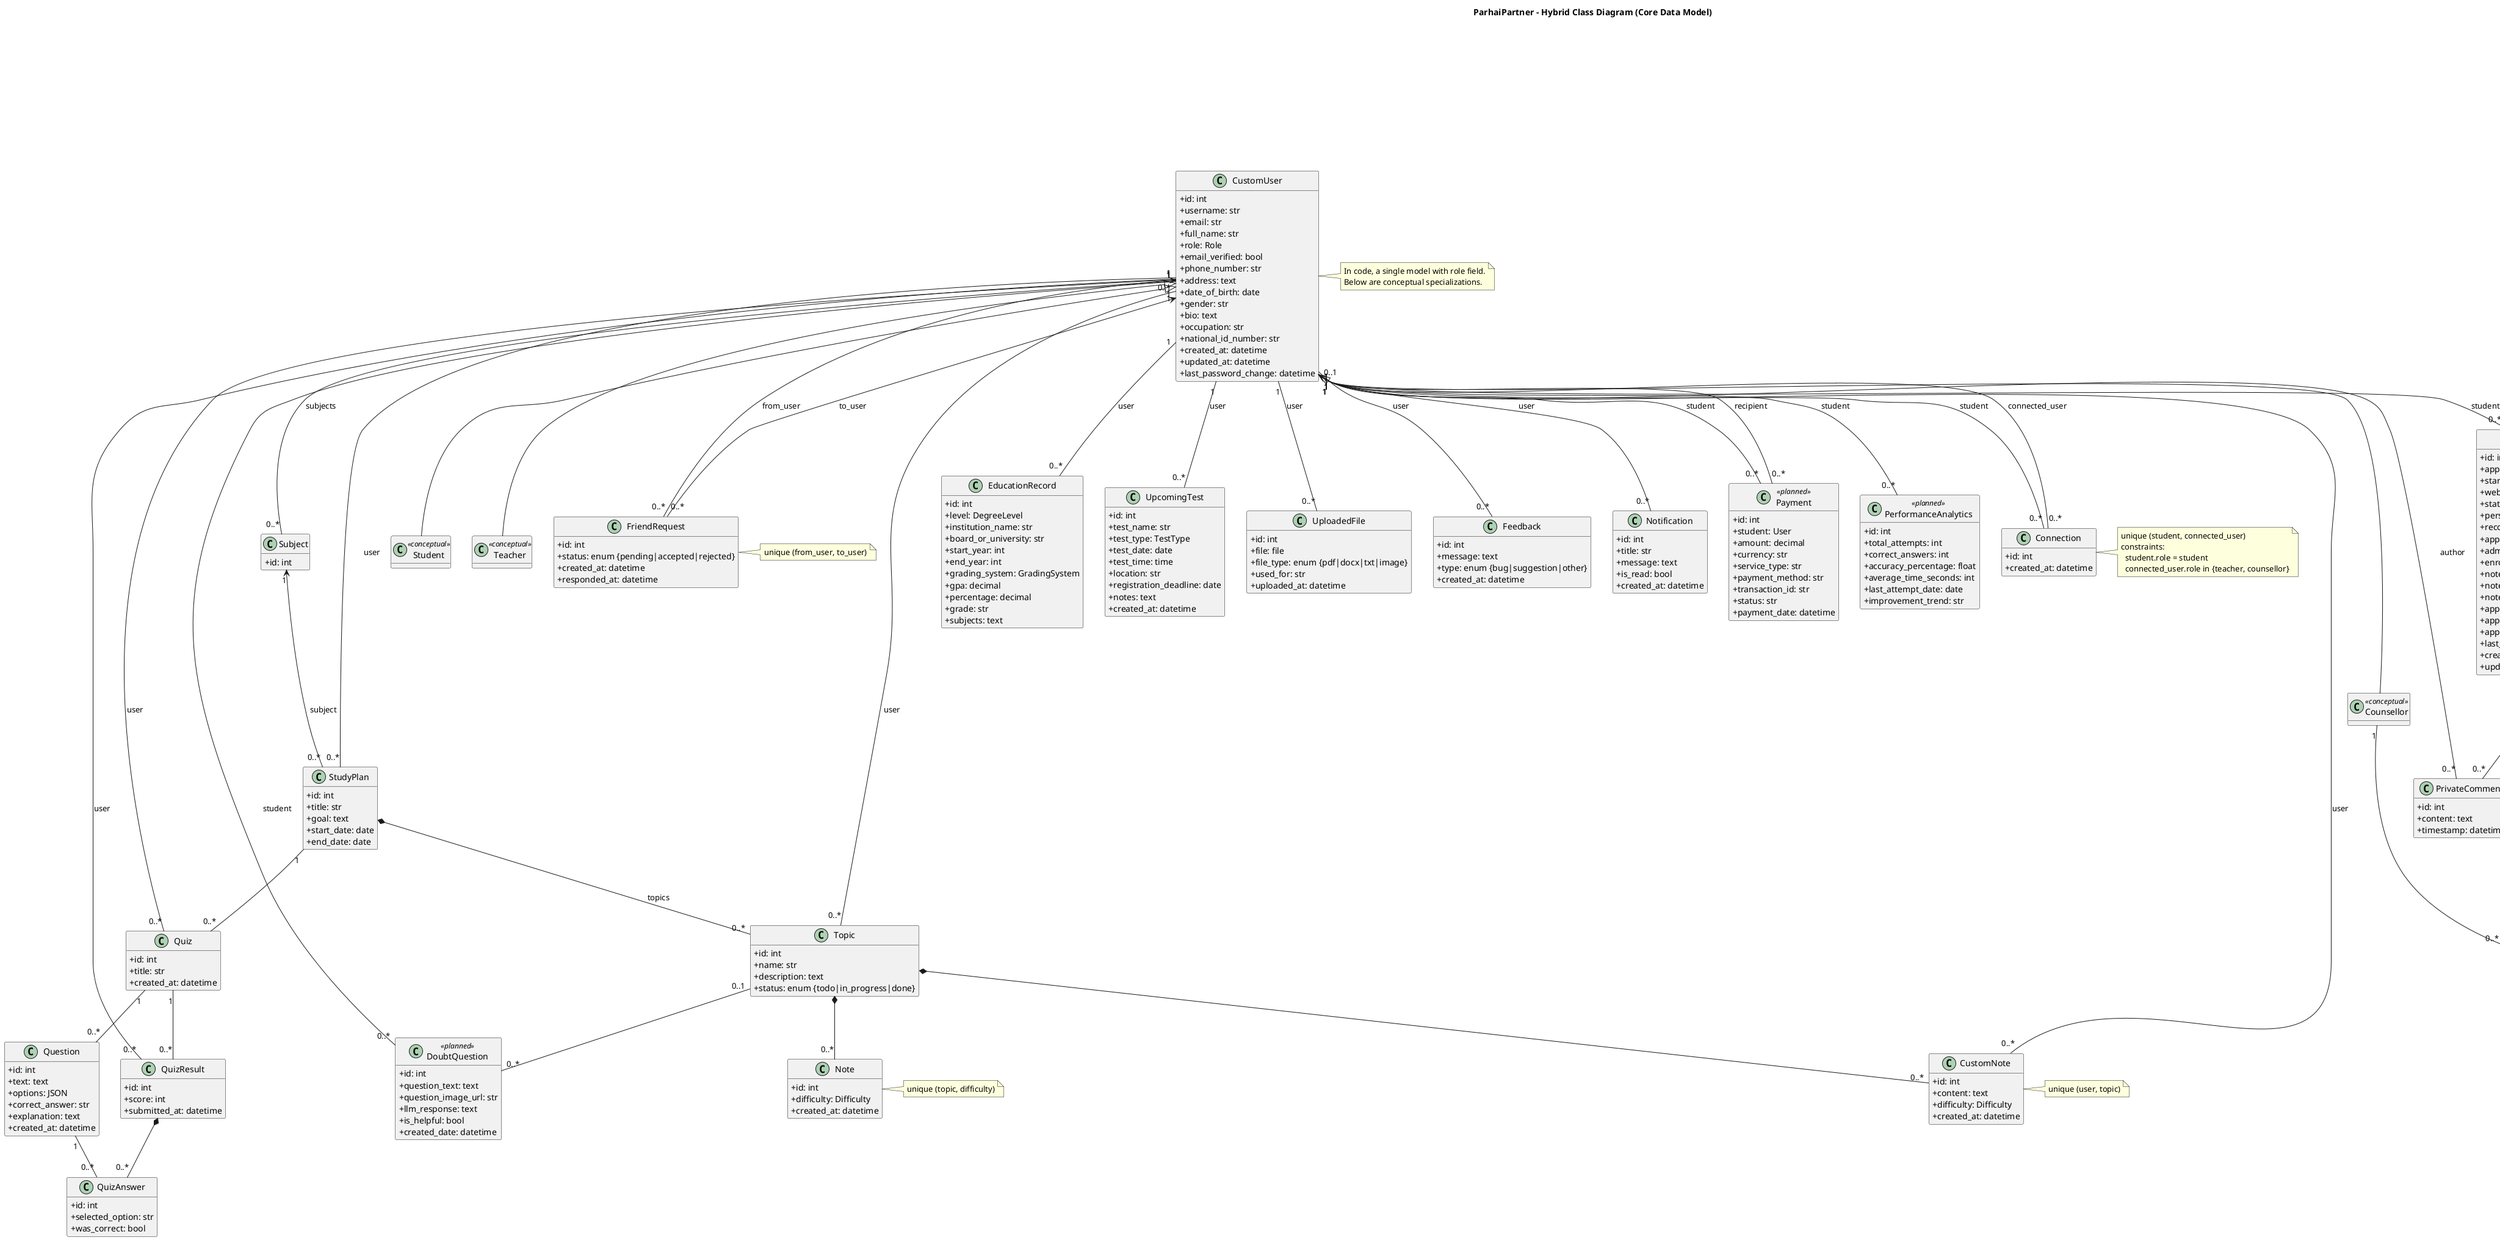 @startuml
title ParhaiPartner - Hybrid Class Diagram (Core Data Model)

skinparam classAttributeIconSize 0
hide methods

' =========================
' Standard Enumerations / Datatypes
' =========================
enum Role {
  student
  teacher
  counsellor
}

enum Difficulty {
  easy
  medium
  hard
}

enum TriState {
  yes
  no
  na
}

enum GradingSystem {
  gpa
  percentage
  grade
}

enum DegreeLevel {
  diploma
  bachelors
  masters
  phd
}

enum TestType {
  exam
  quiz
  interview
  other
}

' =========================
' Users and Roles (Hybrid)
' =========================
class CustomUser {
  +id: int
  +username: str
  +email: str
  +full_name: str
  +role: Role
  +email_verified: bool
  +phone_number: str
  +address: text
  +date_of_birth: date
  +gender: str
  +bio: text
  +occupation: str
  +national_id_number: str
  +created_at: datetime
  +updated_at: datetime
  +last_password_change: datetime
}

class Subject {
  +id: int
  +name: str (unique)
}

CustomUser "0..*" -- "0..*" Subject : subjects
note right of CustomUser
In code, a single model with role field.
Below are conceptual specializations.
end note

class Student <<conceptual>> {
  ' conceptual specialization of CustomUser
}
class Teacher <<conceptual>> {
  ' conceptual specialization of CustomUser
}
class Counsellor <<conceptual>> {
  ' conceptual specialization of CustomUser
}

Student -up-|> CustomUser
Teacher -up-|> CustomUser
Counsellor -up-|> CustomUser

' =========================
' Social/Connections
' =========================
class FriendRequest {
  +id: int
  +status: enum {pending|accepted|rejected}
  +created_at: datetime
  +responded_at: datetime
}
CustomUser "1" <-- "0..*" FriendRequest : from_user
CustomUser "1" <-- "0..*" FriendRequest : to_user
note right of FriendRequest
unique (from_user, to_user)
end note

class Connection {
  +id: int
  +created_at: datetime
}
CustomUser "1" <-- "0..*" Connection : student
CustomUser "1" <-- "0..*" Connection : connected_user
note right of Connection
unique (student, connected_user)
constraints:
  student.role = student
  connected_user.role in {teacher, counsellor}
end note

' =========================
' Education Background
' =========================
class EducationRecord {
  +id: int
  +level: DegreeLevel
  +institution_name: str
  +board_or_university: str
  +start_year: int
  +end_year: int
  +grading_system: GradingSystem
  +gpa: decimal
  +percentage: decimal
  +grade: str
  +subjects: text
}
CustomUser "1" -- "0..*" EducationRecord : user

' =========================
' Upcoming Tests / Study Plans / Topics
' =========================
class UpcomingTest {
  +id: int
  +test_name: str
  +test_type: TestType
  +test_date: date
  +test_time: time
  +location: str
  +registration_deadline: date
  +notes: text
  +created_at: datetime
}
CustomUser "1" -- "0..*" UpcomingTest : user

class StudyPlan {
  +id: int
  +title: str
  +goal: text
  +start_date: date
  +end_date: date
}
CustomUser "1" -- "0..*" StudyPlan : user
Subject "1" <-- "0..*" StudyPlan : subject

class Topic {
  +id: int
  +name: str
  +description: text
  +status: enum {todo|in_progress|done}
}
CustomUser "1" -- "0..*" Topic : user
StudyPlan *-- "0..*" Topic : topics

' =========================
' Notes
' =========================
class Note {
  +id: int
  +content: text (markdown)
  +difficulty: Difficulty
  +created_at: datetime
}
Topic *-- "0..*" Note
note right of Note
unique (topic, difficulty)
end note

class CustomNote {
  +id: int
  +content: text
  +difficulty: Difficulty
  +created_at: datetime
}
CustomUser "1" -- "0..*" CustomNote : user
Topic *-- "0..*" CustomNote
note right of CustomNote
unique (user, topic)
end note

' =========================
' Quizzes
' =========================
class Quiz {
  +id: int
  +title: str
  +created_at: datetime
}
StudyPlan "1" -- "0..*" Quiz
CustomUser "1" -- "0..*" Quiz : user

class Question {
  +id: int
  +text: text
  +options: JSON
  +correct_answer: str
  +explanation: text
  +created_at: datetime
}
Quiz "1" -- "0..*" Question

class QuizResult {
  +id: int
  +score: int
  +submitted_at: datetime
}
Quiz "1" -- "0..*" QuizResult
CustomUser "1" -- "0..*" QuizResult : user

class QuizAnswer {
  +id: int
  +selected_option: str
  +was_correct: bool
}
Question "1" -- "0..*" QuizAnswer
QuizResult *-- "0..*" QuizAnswer

' =========================
' Universities / Applications
' =========================
class University {
  +id: int
  +name: str
  +country: str
  +description: text
  +ranking: int
  +website: text
}
class Program {
  +id: int
  +name: str
  +degree_level: DegreeLevel
  +description: text
}
University *-- "0..*" Program

class Application {
  +id: int
  +application_deadline: date
  +start_date: date
  +website_url: url
  +status: enum {in_progress|submitted|accepted|rejected|waitlisted|withdrawn|na}
  +personal_statement_done: TriState
  +reco_letters_sent: TriState
  +application_submitted: TriState
  +admission_result: enum
  +enrolled: TriState
  +notes_personal_statement: text
  +notes_program_choice: text
  +notes_challenges_or_flags: text
  +application_portal: str
  +application_link: url
  +application_id: str
  +last_updated_by: str
  +created_at: datetime
  +updated_at: datetime
}
CustomUser "1" -- "0..*" Application : student
University "1" -- "0..*" Application
Program "0..1" -- "0..*" Application

class ApplicationDocument {
  +id: int
  +category: enum {cv|sop|lor|transcript|financial|language|passport|other}
  +notes: text
  +original_filename: str
  +stored_filename: str
  +drive_file_id: str
  +mime_type: str
  +size_bytes: bigint
  +uploaded_at: datetime
}
Application *-- "0..*" ApplicationDocument : documents
note right of ApplicationDocument
unique (application, stored_filename)
end note

class UniversityComparisonInfo {
  +id: int
  +rank: int
  +application_deadline: date
  +acceptance_rate: str
  +tuition_fee: str
  +language_requirement: str
  +application_fee: str
  +raw_data: JSON
  +last_updated: datetime
}
University "1" -- "0..1" UniversityComparisonInfo : comparison_info

' =========================
' Collaboration / Misc
' =========================
class PrivateComment {
  +id: int
  +content: text
  +timestamp: datetime
}
Application "1" -- "0..*" PrivateComment
CustomUser "1" -- "0..*" PrivateComment : author

class UploadedFile {
  +id: int
  +file: file
  +file_type: enum {pdf|docx|txt|image}
  +used_for: str
  +uploaded_at: datetime
}
CustomUser "1" -- "0..*" UploadedFile : user

class Feedback {
  +id: int
  +message: text
  +type: enum {bug|suggestion|other}
  +created_at: datetime
}
CustomUser "0..1" -- "0..*" Feedback : user

class Notification {
  +id: int
  +title: str
  +message: text
  +is_read: bool
  +created_at: datetime
}
CustomUser "1" -- "0..*" Notification : user

' =========================
' Planned/Domain Entities (not yet in code)
' =========================
class Payment <<planned>> {
  +id: int
  +student: User
  +recipient: User (teacher/counsellor)
  +amount: decimal
  +currency: str
  +service_type: str
  +payment_method: str
  +transaction_id: str
  +status: str
  +payment_date: datetime
}
CustomUser "1" -- "0..*" Payment : student
CustomUser "1" -- "0..*" Payment : recipient

class PerformanceAnalytics <<planned>> {
  +id: int
  +total_attempts: int
  +correct_answers: int
  +accuracy_percentage: float
  +average_time_seconds: int
  +last_attempt_date: date
  +improvement_trend: str
}
CustomUser "1" -- "0..*" PerformanceAnalytics : student
' optional links
' StudyPlan/Subject/Topic could be referenced

class DoubtQuestion <<planned>> {
  +id: int
  +question_text: text
  +question_image_url: str
  +llm_response: text
  +is_helpful: bool
  +created_date: datetime
}
CustomUser "1" -- "0..*" DoubtQuestion : student
Topic "0..1" -- "0..*" DoubtQuestion

class CounsellorReview <<planned>> {
  +id: int
  +feedback_text: text
  +approval_status: str
  +review_date: date
}
Counsellor "1" -- "0..*" CounsellorReview
ApplicationDocument "1" -- "0..*" CounsellorReview

@enduml